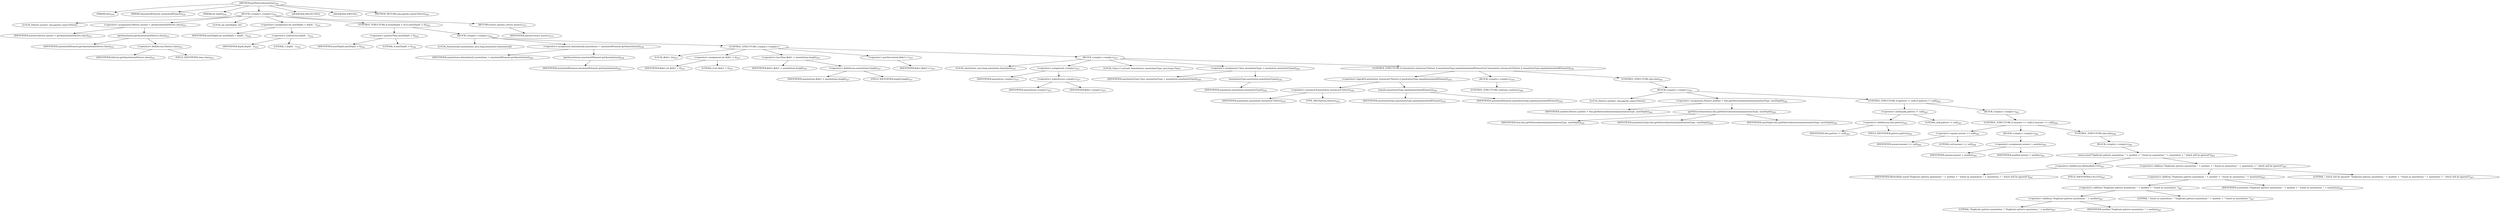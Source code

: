 digraph "getPatternAnnotation" {  
"483" [label = <(METHOD,getPatternAnnotation)<SUB>250</SUB>> ]
"25" [label = <(PARAM,this)<SUB>250</SUB>> ]
"484" [label = <(PARAM,AnnotatedElement annotatedElement)<SUB>250</SUB>> ]
"485" [label = <(PARAM,int depth)<SUB>250</SUB>> ]
"486" [label = <(BLOCK,&lt;empty&gt;,&lt;empty&gt;)<SUB>250</SUB>> ]
"487" [label = <(LOCAL,Pattern answer: org.apache.camel.Pattern)> ]
"488" [label = <(&lt;operator&gt;.assignment,Pattern answer = getAnnotation(Pattern.class))<SUB>251</SUB>> ]
"489" [label = <(IDENTIFIER,answer,Pattern answer = getAnnotation(Pattern.class))<SUB>251</SUB>> ]
"490" [label = <(getAnnotation,getAnnotation(Pattern.class))<SUB>251</SUB>> ]
"491" [label = <(IDENTIFIER,annotatedElement,getAnnotation(Pattern.class))<SUB>251</SUB>> ]
"492" [label = <(&lt;operator&gt;.fieldAccess,Pattern.class)<SUB>251</SUB>> ]
"493" [label = <(IDENTIFIER,Pattern,getAnnotation(Pattern.class))<SUB>251</SUB>> ]
"494" [label = <(FIELD_IDENTIFIER,class,class)<SUB>251</SUB>> ]
"495" [label = <(LOCAL,int nextDepth: int)> ]
"496" [label = <(&lt;operator&gt;.assignment,int nextDepth = depth - 1)<SUB>252</SUB>> ]
"497" [label = <(IDENTIFIER,nextDepth,int nextDepth = depth - 1)<SUB>252</SUB>> ]
"498" [label = <(&lt;operator&gt;.subtraction,depth - 1)<SUB>252</SUB>> ]
"499" [label = <(IDENTIFIER,depth,depth - 1)<SUB>252</SUB>> ]
"500" [label = <(LITERAL,1,depth - 1)<SUB>252</SUB>> ]
"501" [label = <(CONTROL_STRUCTURE,if (nextDepth &gt; 0),if (nextDepth &gt; 0))<SUB>254</SUB>> ]
"502" [label = <(&lt;operator&gt;.greaterThan,nextDepth &gt; 0)<SUB>254</SUB>> ]
"503" [label = <(IDENTIFIER,nextDepth,nextDepth &gt; 0)<SUB>254</SUB>> ]
"504" [label = <(LITERAL,0,nextDepth &gt; 0)<SUB>254</SUB>> ]
"505" [label = <(BLOCK,&lt;empty&gt;,&lt;empty&gt;)<SUB>254</SUB>> ]
"506" [label = <(LOCAL,Annotation[] annotations: java.lang.annotation.Annotation[])> ]
"507" [label = <(&lt;operator&gt;.assignment,Annotation[] annotations = annotatedElement.getAnnotations())<SUB>256</SUB>> ]
"508" [label = <(IDENTIFIER,annotations,Annotation[] annotations = annotatedElement.getAnnotations())<SUB>256</SUB>> ]
"509" [label = <(getAnnotations,annotatedElement.getAnnotations())<SUB>256</SUB>> ]
"510" [label = <(IDENTIFIER,annotatedElement,annotatedElement.getAnnotations())<SUB>256</SUB>> ]
"511" [label = <(CONTROL_STRUCTURE,&lt;empty&gt;,&lt;empty&gt;)> ]
"512" [label = <(LOCAL,$idx1: int)<SUB>257</SUB>> ]
"513" [label = <(&lt;operator&gt;.assignment,int $idx1 = 0)<SUB>257</SUB>> ]
"514" [label = <(IDENTIFIER,$idx1,int $idx1 = 0)<SUB>257</SUB>> ]
"515" [label = <(LITERAL,0,int $idx1 = 0)<SUB>257</SUB>> ]
"516" [label = <(&lt;operator&gt;.lessThan,$idx1 &lt; annotations.length)<SUB>257</SUB>> ]
"517" [label = <(IDENTIFIER,$idx1,$idx1 &lt; annotations.length)<SUB>257</SUB>> ]
"518" [label = <(&lt;operator&gt;.fieldAccess,annotations.length)<SUB>257</SUB>> ]
"519" [label = <(IDENTIFIER,annotations,$idx1 &lt; annotations.length)<SUB>257</SUB>> ]
"520" [label = <(FIELD_IDENTIFIER,length,length)<SUB>257</SUB>> ]
"521" [label = <(&lt;operator&gt;.postIncrement,$idx1++)<SUB>257</SUB>> ]
"522" [label = <(IDENTIFIER,$idx1,$idx1++)<SUB>257</SUB>> ]
"523" [label = <(BLOCK,&lt;empty&gt;,&lt;empty&gt;)<SUB>257</SUB>> ]
"524" [label = <(LOCAL,annotation: java.lang.annotation.Annotation)<SUB>257</SUB>> ]
"525" [label = <(&lt;operator&gt;.assignment,&lt;empty&gt;)<SUB>257</SUB>> ]
"526" [label = <(IDENTIFIER,annotation,&lt;empty&gt;)<SUB>257</SUB>> ]
"527" [label = <(&lt;operator&gt;.indexAccess,&lt;empty&gt;)<SUB>257</SUB>> ]
"528" [label = <(IDENTIFIER,annotations,&lt;empty&gt;)<SUB>257</SUB>> ]
"529" [label = <(IDENTIFIER,$idx1,&lt;empty&gt;)<SUB>257</SUB>> ]
"530" [label = <(LOCAL,Class&lt;? extends Annotation&gt; annotationType: java.lang.Class)> ]
"531" [label = <(&lt;operator&gt;.assignment,Class annotationType = annotation.annotationType())<SUB>258</SUB>> ]
"532" [label = <(IDENTIFIER,annotationType,Class annotationType = annotation.annotationType())<SUB>258</SUB>> ]
"533" [label = <(annotationType,annotation.annotationType())<SUB>258</SUB>> ]
"534" [label = <(IDENTIFIER,annotation,annotation.annotationType())<SUB>258</SUB>> ]
"535" [label = <(CONTROL_STRUCTURE,if (annotation instanceof Pattern || annotationType.equals(annotatedElement)),if (annotation instanceof Pattern || annotationType.equals(annotatedElement)))<SUB>259</SUB>> ]
"536" [label = <(&lt;operator&gt;.logicalOr,annotation instanceof Pattern || annotationType.equals(annotatedElement))<SUB>259</SUB>> ]
"537" [label = <(&lt;operator&gt;.instanceOf,annotation instanceof Pattern)<SUB>259</SUB>> ]
"538" [label = <(IDENTIFIER,annotation,annotation instanceof Pattern)<SUB>259</SUB>> ]
"539" [label = <(TYPE_REF,Pattern,Pattern)<SUB>259</SUB>> ]
"540" [label = <(equals,annotationType.equals(annotatedElement))<SUB>259</SUB>> ]
"541" [label = <(IDENTIFIER,annotationType,annotationType.equals(annotatedElement))<SUB>259</SUB>> ]
"542" [label = <(IDENTIFIER,annotatedElement,annotationType.equals(annotatedElement))<SUB>259</SUB>> ]
"543" [label = <(BLOCK,&lt;empty&gt;,&lt;empty&gt;)<SUB>259</SUB>> ]
"544" [label = <(CONTROL_STRUCTURE,continue;,continue;)<SUB>260</SUB>> ]
"545" [label = <(CONTROL_STRUCTURE,else,else)<SUB>261</SUB>> ]
"546" [label = <(BLOCK,&lt;empty&gt;,&lt;empty&gt;)<SUB>261</SUB>> ]
"547" [label = <(LOCAL,Pattern another: org.apache.camel.Pattern)> ]
"548" [label = <(&lt;operator&gt;.assignment,Pattern another = this.getPatternAnnotation(annotationType, nextDepth))<SUB>262</SUB>> ]
"549" [label = <(IDENTIFIER,another,Pattern another = this.getPatternAnnotation(annotationType, nextDepth))<SUB>262</SUB>> ]
"550" [label = <(getPatternAnnotation,this.getPatternAnnotation(annotationType, nextDepth))<SUB>262</SUB>> ]
"24" [label = <(IDENTIFIER,this,this.getPatternAnnotation(annotationType, nextDepth))<SUB>262</SUB>> ]
"551" [label = <(IDENTIFIER,annotationType,this.getPatternAnnotation(annotationType, nextDepth))<SUB>262</SUB>> ]
"552" [label = <(IDENTIFIER,nextDepth,this.getPatternAnnotation(annotationType, nextDepth))<SUB>262</SUB>> ]
"553" [label = <(CONTROL_STRUCTURE,if (pattern != null),if (pattern != null))<SUB>263</SUB>> ]
"554" [label = <(&lt;operator&gt;.notEquals,pattern != null)<SUB>263</SUB>> ]
"555" [label = <(&lt;operator&gt;.fieldAccess,this.pattern)<SUB>263</SUB>> ]
"556" [label = <(IDENTIFIER,this,pattern != null)<SUB>263</SUB>> ]
"557" [label = <(FIELD_IDENTIFIER,pattern,pattern)<SUB>263</SUB>> ]
"558" [label = <(LITERAL,null,pattern != null)<SUB>263</SUB>> ]
"559" [label = <(BLOCK,&lt;empty&gt;,&lt;empty&gt;)<SUB>263</SUB>> ]
"560" [label = <(CONTROL_STRUCTURE,if (answer == null),if (answer == null))<SUB>264</SUB>> ]
"561" [label = <(&lt;operator&gt;.equals,answer == null)<SUB>264</SUB>> ]
"562" [label = <(IDENTIFIER,answer,answer == null)<SUB>264</SUB>> ]
"563" [label = <(LITERAL,null,answer == null)<SUB>264</SUB>> ]
"564" [label = <(BLOCK,&lt;empty&gt;,&lt;empty&gt;)<SUB>264</SUB>> ]
"565" [label = <(&lt;operator&gt;.assignment,answer = another)<SUB>265</SUB>> ]
"566" [label = <(IDENTIFIER,answer,answer = another)<SUB>265</SUB>> ]
"567" [label = <(IDENTIFIER,another,answer = another)<SUB>265</SUB>> ]
"568" [label = <(CONTROL_STRUCTURE,else,else)<SUB>266</SUB>> ]
"569" [label = <(BLOCK,&lt;empty&gt;,&lt;empty&gt;)<SUB>266</SUB>> ]
"570" [label = <(warn,warn(&quot;Duplicate pattern annotation: &quot; + another + &quot; found on annotation: &quot; + annotation + &quot; which will be ignored&quot;))<SUB>267</SUB>> ]
"571" [label = <(&lt;operator&gt;.fieldAccess,MethodInfo.LOG)<SUB>267</SUB>> ]
"572" [label = <(IDENTIFIER,MethodInfo,warn(&quot;Duplicate pattern annotation: &quot; + another + &quot; found on annotation: &quot; + annotation + &quot; which will be ignored&quot;))<SUB>267</SUB>> ]
"573" [label = <(FIELD_IDENTIFIER,LOG,LOG)<SUB>267</SUB>> ]
"574" [label = <(&lt;operator&gt;.addition,&quot;Duplicate pattern annotation: &quot; + another + &quot; found on annotation: &quot; + annotation + &quot; which will be ignored&quot;)<SUB>267</SUB>> ]
"575" [label = <(&lt;operator&gt;.addition,&quot;Duplicate pattern annotation: &quot; + another + &quot; found on annotation: &quot; + annotation)<SUB>267</SUB>> ]
"576" [label = <(&lt;operator&gt;.addition,&quot;Duplicate pattern annotation: &quot; + another + &quot; found on annotation: &quot;)<SUB>267</SUB>> ]
"577" [label = <(&lt;operator&gt;.addition,&quot;Duplicate pattern annotation: &quot; + another)<SUB>267</SUB>> ]
"578" [label = <(LITERAL,&quot;Duplicate pattern annotation: &quot;,&quot;Duplicate pattern annotation: &quot; + another)<SUB>267</SUB>> ]
"579" [label = <(IDENTIFIER,another,&quot;Duplicate pattern annotation: &quot; + another)<SUB>267</SUB>> ]
"580" [label = <(LITERAL,&quot; found on annotation: &quot;,&quot;Duplicate pattern annotation: &quot; + another + &quot; found on annotation: &quot;)<SUB>267</SUB>> ]
"581" [label = <(IDENTIFIER,annotation,&quot;Duplicate pattern annotation: &quot; + another + &quot; found on annotation: &quot; + annotation)<SUB>267</SUB>> ]
"582" [label = <(LITERAL,&quot; which will be ignored&quot;,&quot;Duplicate pattern annotation: &quot; + another + &quot; found on annotation: &quot; + annotation + &quot; which will be ignored&quot;)<SUB>267</SUB>> ]
"583" [label = <(RETURN,return answer;,return answer;)<SUB>273</SUB>> ]
"584" [label = <(IDENTIFIER,answer,return answer;)<SUB>273</SUB>> ]
"585" [label = <(MODIFIER,PROTECTED)> ]
"586" [label = <(MODIFIER,VIRTUAL)> ]
"587" [label = <(METHOD_RETURN,org.apache.camel.Pattern)<SUB>250</SUB>> ]
  "483" -> "25" 
  "483" -> "484" 
  "483" -> "485" 
  "483" -> "486" 
  "483" -> "585" 
  "483" -> "586" 
  "483" -> "587" 
  "486" -> "487" 
  "486" -> "488" 
  "486" -> "495" 
  "486" -> "496" 
  "486" -> "501" 
  "486" -> "583" 
  "488" -> "489" 
  "488" -> "490" 
  "490" -> "491" 
  "490" -> "492" 
  "492" -> "493" 
  "492" -> "494" 
  "496" -> "497" 
  "496" -> "498" 
  "498" -> "499" 
  "498" -> "500" 
  "501" -> "502" 
  "501" -> "505" 
  "502" -> "503" 
  "502" -> "504" 
  "505" -> "506" 
  "505" -> "507" 
  "505" -> "511" 
  "507" -> "508" 
  "507" -> "509" 
  "509" -> "510" 
  "511" -> "512" 
  "511" -> "513" 
  "511" -> "516" 
  "511" -> "521" 
  "511" -> "523" 
  "513" -> "514" 
  "513" -> "515" 
  "516" -> "517" 
  "516" -> "518" 
  "518" -> "519" 
  "518" -> "520" 
  "521" -> "522" 
  "523" -> "524" 
  "523" -> "525" 
  "523" -> "530" 
  "523" -> "531" 
  "523" -> "535" 
  "525" -> "526" 
  "525" -> "527" 
  "527" -> "528" 
  "527" -> "529" 
  "531" -> "532" 
  "531" -> "533" 
  "533" -> "534" 
  "535" -> "536" 
  "535" -> "543" 
  "535" -> "545" 
  "536" -> "537" 
  "536" -> "540" 
  "537" -> "538" 
  "537" -> "539" 
  "540" -> "541" 
  "540" -> "542" 
  "543" -> "544" 
  "545" -> "546" 
  "546" -> "547" 
  "546" -> "548" 
  "546" -> "553" 
  "548" -> "549" 
  "548" -> "550" 
  "550" -> "24" 
  "550" -> "551" 
  "550" -> "552" 
  "553" -> "554" 
  "553" -> "559" 
  "554" -> "555" 
  "554" -> "558" 
  "555" -> "556" 
  "555" -> "557" 
  "559" -> "560" 
  "560" -> "561" 
  "560" -> "564" 
  "560" -> "568" 
  "561" -> "562" 
  "561" -> "563" 
  "564" -> "565" 
  "565" -> "566" 
  "565" -> "567" 
  "568" -> "569" 
  "569" -> "570" 
  "570" -> "571" 
  "570" -> "574" 
  "571" -> "572" 
  "571" -> "573" 
  "574" -> "575" 
  "574" -> "582" 
  "575" -> "576" 
  "575" -> "581" 
  "576" -> "577" 
  "576" -> "580" 
  "577" -> "578" 
  "577" -> "579" 
  "583" -> "584" 
}
